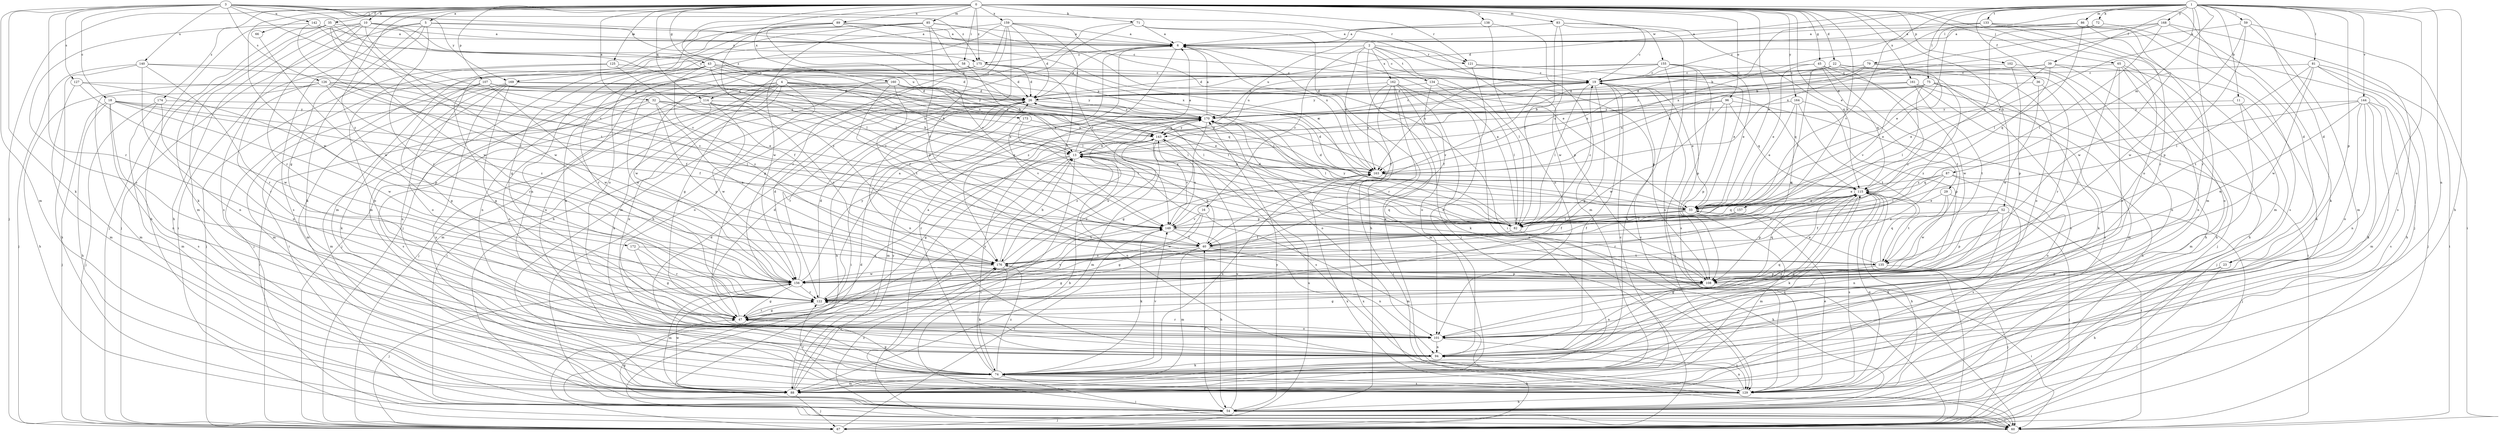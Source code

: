 strict digraph  {
0;
1;
2;
3;
4;
5;
6;
10;
11;
13;
16;
18;
19;
22;
23;
26;
29;
32;
33;
35;
36;
39;
40;
43;
45;
47;
52;
54;
58;
59;
60;
65;
66;
67;
71;
72;
74;
75;
79;
81;
82;
83;
85;
86;
87;
88;
89;
94;
96;
101;
102;
107;
108;
114;
115;
121;
122;
125;
126;
127;
129;
133;
134;
135;
138;
140;
142;
143;
144;
149;
155;
156;
157;
159;
160;
161;
162;
163;
164;
168;
169;
170;
172;
173;
174;
175;
176;
0 -> 5  [label=a];
0 -> 10  [label=b];
0 -> 22  [label=d];
0 -> 23  [label=d];
0 -> 29  [label=e];
0 -> 32  [label=e];
0 -> 33  [label=e];
0 -> 35  [label=f];
0 -> 43  [label=g];
0 -> 45  [label=g];
0 -> 47  [label=g];
0 -> 52  [label=h];
0 -> 58  [label=i];
0 -> 65  [label=j];
0 -> 66  [label=j];
0 -> 67  [label=j];
0 -> 71  [label=k];
0 -> 83  [label=m];
0 -> 85  [label=m];
0 -> 89  [label=n];
0 -> 96  [label=o];
0 -> 101  [label=o];
0 -> 102  [label=p];
0 -> 107  [label=p];
0 -> 114  [label=q];
0 -> 121  [label=r];
0 -> 125  [label=s];
0 -> 138  [label=u];
0 -> 155  [label=w];
0 -> 156  [label=w];
0 -> 157  [label=x];
0 -> 159  [label=x];
0 -> 160  [label=x];
0 -> 161  [label=x];
0 -> 164  [label=y];
0 -> 172  [label=z];
0 -> 173  [label=z];
0 -> 174  [label=z];
0 -> 175  [label=z];
1 -> 11  [label=b];
1 -> 13  [label=b];
1 -> 23  [label=d];
1 -> 26  [label=d];
1 -> 33  [label=e];
1 -> 36  [label=f];
1 -> 39  [label=f];
1 -> 54  [label=h];
1 -> 59  [label=i];
1 -> 72  [label=k];
1 -> 75  [label=l];
1 -> 79  [label=l];
1 -> 81  [label=l];
1 -> 86  [label=m];
1 -> 87  [label=m];
1 -> 88  [label=m];
1 -> 94  [label=n];
1 -> 101  [label=o];
1 -> 108  [label=p];
1 -> 133  [label=t];
1 -> 144  [label=v];
1 -> 149  [label=v];
1 -> 168  [label=y];
2 -> 16  [label=c];
2 -> 67  [label=j];
2 -> 82  [label=l];
2 -> 108  [label=p];
2 -> 121  [label=r];
2 -> 134  [label=t];
2 -> 162  [label=x];
2 -> 163  [label=x];
2 -> 169  [label=y];
3 -> 18  [label=c];
3 -> 74  [label=k];
3 -> 88  [label=m];
3 -> 121  [label=r];
3 -> 122  [label=r];
3 -> 126  [label=s];
3 -> 127  [label=s];
3 -> 135  [label=t];
3 -> 140  [label=u];
3 -> 142  [label=u];
3 -> 143  [label=u];
3 -> 149  [label=v];
3 -> 169  [label=y];
3 -> 175  [label=z];
4 -> 13  [label=b];
4 -> 60  [label=i];
4 -> 67  [label=j];
4 -> 74  [label=k];
4 -> 82  [label=l];
4 -> 88  [label=m];
4 -> 94  [label=n];
4 -> 101  [label=o];
4 -> 114  [label=q];
4 -> 115  [label=q];
4 -> 170  [label=y];
5 -> 6  [label=a];
5 -> 60  [label=i];
5 -> 67  [label=j];
5 -> 74  [label=k];
5 -> 122  [label=r];
5 -> 129  [label=s];
5 -> 175  [label=z];
6 -> 19  [label=c];
6 -> 54  [label=h];
6 -> 175  [label=z];
6 -> 176  [label=z];
10 -> 6  [label=a];
10 -> 54  [label=h];
10 -> 82  [label=l];
10 -> 88  [label=m];
10 -> 122  [label=r];
10 -> 129  [label=s];
10 -> 143  [label=u];
10 -> 156  [label=w];
11 -> 67  [label=j];
11 -> 88  [label=m];
11 -> 170  [label=y];
13 -> 6  [label=a];
13 -> 19  [label=c];
13 -> 47  [label=g];
13 -> 60  [label=i];
13 -> 67  [label=j];
13 -> 94  [label=n];
13 -> 108  [label=p];
13 -> 122  [label=r];
13 -> 163  [label=x];
16 -> 47  [label=g];
16 -> 88  [label=m];
16 -> 149  [label=v];
16 -> 156  [label=w];
18 -> 40  [label=f];
18 -> 54  [label=h];
18 -> 67  [label=j];
18 -> 82  [label=l];
18 -> 94  [label=n];
18 -> 129  [label=s];
18 -> 156  [label=w];
18 -> 170  [label=y];
19 -> 26  [label=d];
19 -> 33  [label=e];
19 -> 47  [label=g];
19 -> 67  [label=j];
19 -> 82  [label=l];
19 -> 149  [label=v];
19 -> 170  [label=y];
22 -> 19  [label=c];
22 -> 54  [label=h];
22 -> 82  [label=l];
22 -> 101  [label=o];
22 -> 163  [label=x];
22 -> 176  [label=z];
23 -> 54  [label=h];
23 -> 67  [label=j];
23 -> 108  [label=p];
26 -> 6  [label=a];
26 -> 54  [label=h];
26 -> 60  [label=i];
26 -> 94  [label=n];
26 -> 122  [label=r];
26 -> 170  [label=y];
29 -> 33  [label=e];
29 -> 129  [label=s];
29 -> 135  [label=t];
29 -> 156  [label=w];
32 -> 33  [label=e];
32 -> 60  [label=i];
32 -> 88  [label=m];
32 -> 108  [label=p];
32 -> 163  [label=x];
32 -> 170  [label=y];
32 -> 176  [label=z];
33 -> 26  [label=d];
33 -> 40  [label=f];
33 -> 82  [label=l];
33 -> 88  [label=m];
33 -> 149  [label=v];
35 -> 6  [label=a];
35 -> 54  [label=h];
35 -> 67  [label=j];
35 -> 74  [label=k];
35 -> 82  [label=l];
35 -> 149  [label=v];
35 -> 156  [label=w];
36 -> 26  [label=d];
36 -> 122  [label=r];
36 -> 156  [label=w];
39 -> 19  [label=c];
39 -> 33  [label=e];
39 -> 74  [label=k];
39 -> 101  [label=o];
39 -> 115  [label=q];
39 -> 170  [label=y];
40 -> 13  [label=b];
40 -> 47  [label=g];
40 -> 88  [label=m];
40 -> 94  [label=n];
40 -> 135  [label=t];
40 -> 176  [label=z];
43 -> 19  [label=c];
43 -> 26  [label=d];
43 -> 60  [label=i];
43 -> 67  [label=j];
43 -> 82  [label=l];
43 -> 122  [label=r];
43 -> 149  [label=v];
43 -> 170  [label=y];
43 -> 176  [label=z];
45 -> 19  [label=c];
45 -> 33  [label=e];
45 -> 115  [label=q];
45 -> 129  [label=s];
45 -> 135  [label=t];
45 -> 156  [label=w];
47 -> 26  [label=d];
47 -> 101  [label=o];
47 -> 122  [label=r];
52 -> 40  [label=f];
52 -> 67  [label=j];
52 -> 74  [label=k];
52 -> 94  [label=n];
52 -> 108  [label=p];
52 -> 149  [label=v];
54 -> 13  [label=b];
54 -> 40  [label=f];
54 -> 47  [label=g];
54 -> 60  [label=i];
54 -> 67  [label=j];
54 -> 143  [label=u];
54 -> 170  [label=y];
54 -> 176  [label=z];
58 -> 13  [label=b];
58 -> 19  [label=c];
58 -> 26  [label=d];
58 -> 94  [label=n];
58 -> 156  [label=w];
59 -> 6  [label=a];
59 -> 60  [label=i];
59 -> 88  [label=m];
59 -> 108  [label=p];
59 -> 156  [label=w];
60 -> 26  [label=d];
60 -> 163  [label=x];
65 -> 19  [label=c];
65 -> 54  [label=h];
65 -> 67  [label=j];
65 -> 94  [label=n];
65 -> 101  [label=o];
65 -> 122  [label=r];
66 -> 156  [label=w];
67 -> 143  [label=u];
67 -> 149  [label=v];
67 -> 163  [label=x];
71 -> 6  [label=a];
71 -> 54  [label=h];
71 -> 60  [label=i];
71 -> 88  [label=m];
71 -> 108  [label=p];
72 -> 6  [label=a];
72 -> 67  [label=j];
72 -> 115  [label=q];
74 -> 6  [label=a];
74 -> 26  [label=d];
74 -> 47  [label=g];
74 -> 60  [label=i];
74 -> 88  [label=m];
74 -> 129  [label=s];
74 -> 149  [label=v];
74 -> 163  [label=x];
74 -> 170  [label=y];
74 -> 176  [label=z];
75 -> 26  [label=d];
75 -> 74  [label=k];
75 -> 82  [label=l];
75 -> 88  [label=m];
75 -> 149  [label=v];
75 -> 163  [label=x];
75 -> 176  [label=z];
79 -> 13  [label=b];
79 -> 19  [label=c];
79 -> 33  [label=e];
79 -> 94  [label=n];
79 -> 163  [label=x];
81 -> 19  [label=c];
81 -> 54  [label=h];
81 -> 60  [label=i];
81 -> 67  [label=j];
81 -> 82  [label=l];
81 -> 135  [label=t];
81 -> 156  [label=w];
82 -> 6  [label=a];
82 -> 19  [label=c];
82 -> 26  [label=d];
82 -> 40  [label=f];
82 -> 54  [label=h];
82 -> 115  [label=q];
82 -> 170  [label=y];
83 -> 6  [label=a];
83 -> 19  [label=c];
83 -> 82  [label=l];
83 -> 115  [label=q];
83 -> 129  [label=s];
83 -> 143  [label=u];
83 -> 156  [label=w];
85 -> 6  [label=a];
85 -> 40  [label=f];
85 -> 88  [label=m];
85 -> 94  [label=n];
85 -> 101  [label=o];
85 -> 108  [label=p];
85 -> 156  [label=w];
85 -> 163  [label=x];
86 -> 6  [label=a];
86 -> 33  [label=e];
86 -> 82  [label=l];
86 -> 122  [label=r];
86 -> 156  [label=w];
87 -> 33  [label=e];
87 -> 67  [label=j];
87 -> 82  [label=l];
87 -> 101  [label=o];
87 -> 115  [label=q];
87 -> 176  [label=z];
88 -> 13  [label=b];
88 -> 19  [label=c];
88 -> 67  [label=j];
88 -> 115  [label=q];
88 -> 156  [label=w];
88 -> 170  [label=y];
88 -> 176  [label=z];
89 -> 6  [label=a];
89 -> 19  [label=c];
89 -> 33  [label=e];
89 -> 47  [label=g];
89 -> 88  [label=m];
89 -> 149  [label=v];
89 -> 176  [label=z];
94 -> 19  [label=c];
94 -> 74  [label=k];
94 -> 115  [label=q];
96 -> 54  [label=h];
96 -> 108  [label=p];
96 -> 115  [label=q];
96 -> 143  [label=u];
96 -> 156  [label=w];
96 -> 170  [label=y];
101 -> 94  [label=n];
101 -> 115  [label=q];
101 -> 122  [label=r];
101 -> 129  [label=s];
102 -> 19  [label=c];
102 -> 54  [label=h];
102 -> 108  [label=p];
107 -> 26  [label=d];
107 -> 47  [label=g];
107 -> 88  [label=m];
107 -> 122  [label=r];
107 -> 156  [label=w];
107 -> 163  [label=x];
107 -> 170  [label=y];
108 -> 47  [label=g];
108 -> 60  [label=i];
108 -> 94  [label=n];
108 -> 115  [label=q];
108 -> 170  [label=y];
114 -> 13  [label=b];
114 -> 101  [label=o];
114 -> 129  [label=s];
114 -> 156  [label=w];
114 -> 170  [label=y];
114 -> 176  [label=z];
115 -> 33  [label=e];
115 -> 54  [label=h];
115 -> 60  [label=i];
115 -> 67  [label=j];
115 -> 74  [label=k];
115 -> 94  [label=n];
115 -> 108  [label=p];
115 -> 122  [label=r];
115 -> 129  [label=s];
121 -> 19  [label=c];
121 -> 33  [label=e];
121 -> 94  [label=n];
122 -> 6  [label=a];
122 -> 26  [label=d];
122 -> 47  [label=g];
122 -> 149  [label=v];
122 -> 163  [label=x];
125 -> 19  [label=c];
125 -> 40  [label=f];
125 -> 67  [label=j];
125 -> 101  [label=o];
126 -> 13  [label=b];
126 -> 26  [label=d];
126 -> 33  [label=e];
126 -> 40  [label=f];
126 -> 54  [label=h];
126 -> 88  [label=m];
126 -> 122  [label=r];
126 -> 176  [label=z];
127 -> 26  [label=d];
127 -> 88  [label=m];
127 -> 108  [label=p];
127 -> 156  [label=w];
129 -> 6  [label=a];
129 -> 19  [label=c];
129 -> 33  [label=e];
129 -> 54  [label=h];
129 -> 74  [label=k];
129 -> 94  [label=n];
129 -> 115  [label=q];
129 -> 122  [label=r];
133 -> 6  [label=a];
133 -> 19  [label=c];
133 -> 88  [label=m];
133 -> 122  [label=r];
133 -> 129  [label=s];
133 -> 163  [label=x];
134 -> 26  [label=d];
134 -> 40  [label=f];
134 -> 82  [label=l];
134 -> 115  [label=q];
135 -> 33  [label=e];
135 -> 47  [label=g];
135 -> 67  [label=j];
135 -> 108  [label=p];
135 -> 115  [label=q];
138 -> 6  [label=a];
138 -> 88  [label=m];
138 -> 101  [label=o];
140 -> 19  [label=c];
140 -> 54  [label=h];
140 -> 67  [label=j];
140 -> 94  [label=n];
140 -> 122  [label=r];
140 -> 149  [label=v];
142 -> 6  [label=a];
142 -> 101  [label=o];
142 -> 163  [label=x];
142 -> 176  [label=z];
143 -> 13  [label=b];
143 -> 88  [label=m];
143 -> 122  [label=r];
143 -> 129  [label=s];
143 -> 149  [label=v];
143 -> 170  [label=y];
143 -> 176  [label=z];
144 -> 74  [label=k];
144 -> 88  [label=m];
144 -> 94  [label=n];
144 -> 101  [label=o];
144 -> 129  [label=s];
144 -> 156  [label=w];
144 -> 170  [label=y];
144 -> 176  [label=z];
149 -> 40  [label=f];
149 -> 54  [label=h];
149 -> 74  [label=k];
149 -> 115  [label=q];
149 -> 143  [label=u];
155 -> 19  [label=c];
155 -> 26  [label=d];
155 -> 33  [label=e];
155 -> 74  [label=k];
155 -> 108  [label=p];
155 -> 129  [label=s];
155 -> 143  [label=u];
155 -> 163  [label=x];
156 -> 26  [label=d];
156 -> 47  [label=g];
156 -> 67  [label=j];
156 -> 88  [label=m];
156 -> 122  [label=r];
156 -> 170  [label=y];
157 -> 40  [label=f];
157 -> 82  [label=l];
159 -> 6  [label=a];
159 -> 26  [label=d];
159 -> 33  [label=e];
159 -> 47  [label=g];
159 -> 54  [label=h];
159 -> 67  [label=j];
159 -> 74  [label=k];
159 -> 122  [label=r];
159 -> 149  [label=v];
160 -> 26  [label=d];
160 -> 40  [label=f];
160 -> 82  [label=l];
160 -> 101  [label=o];
160 -> 135  [label=t];
160 -> 143  [label=u];
160 -> 156  [label=w];
160 -> 163  [label=x];
161 -> 26  [label=d];
161 -> 60  [label=i];
161 -> 129  [label=s];
161 -> 135  [label=t];
161 -> 170  [label=y];
162 -> 26  [label=d];
162 -> 40  [label=f];
162 -> 74  [label=k];
162 -> 88  [label=m];
162 -> 101  [label=o];
162 -> 122  [label=r];
162 -> 129  [label=s];
162 -> 163  [label=x];
163 -> 13  [label=b];
163 -> 26  [label=d];
163 -> 115  [label=q];
164 -> 33  [label=e];
164 -> 108  [label=p];
164 -> 135  [label=t];
164 -> 170  [label=y];
164 -> 176  [label=z];
168 -> 6  [label=a];
168 -> 13  [label=b];
168 -> 74  [label=k];
168 -> 82  [label=l];
168 -> 129  [label=s];
168 -> 163  [label=x];
169 -> 26  [label=d];
169 -> 33  [label=e];
169 -> 47  [label=g];
169 -> 74  [label=k];
169 -> 82  [label=l];
169 -> 88  [label=m];
169 -> 94  [label=n];
169 -> 129  [label=s];
170 -> 6  [label=a];
170 -> 19  [label=c];
170 -> 47  [label=g];
170 -> 60  [label=i];
170 -> 82  [label=l];
170 -> 88  [label=m];
170 -> 101  [label=o];
170 -> 129  [label=s];
170 -> 143  [label=u];
172 -> 47  [label=g];
172 -> 122  [label=r];
172 -> 176  [label=z];
173 -> 82  [label=l];
173 -> 143  [label=u];
173 -> 149  [label=v];
174 -> 67  [label=j];
174 -> 88  [label=m];
174 -> 101  [label=o];
174 -> 170  [label=y];
175 -> 19  [label=c];
175 -> 26  [label=d];
175 -> 47  [label=g];
175 -> 67  [label=j];
175 -> 82  [label=l];
175 -> 94  [label=n];
175 -> 149  [label=v];
176 -> 13  [label=b];
176 -> 74  [label=k];
176 -> 108  [label=p];
176 -> 143  [label=u];
176 -> 156  [label=w];
}
